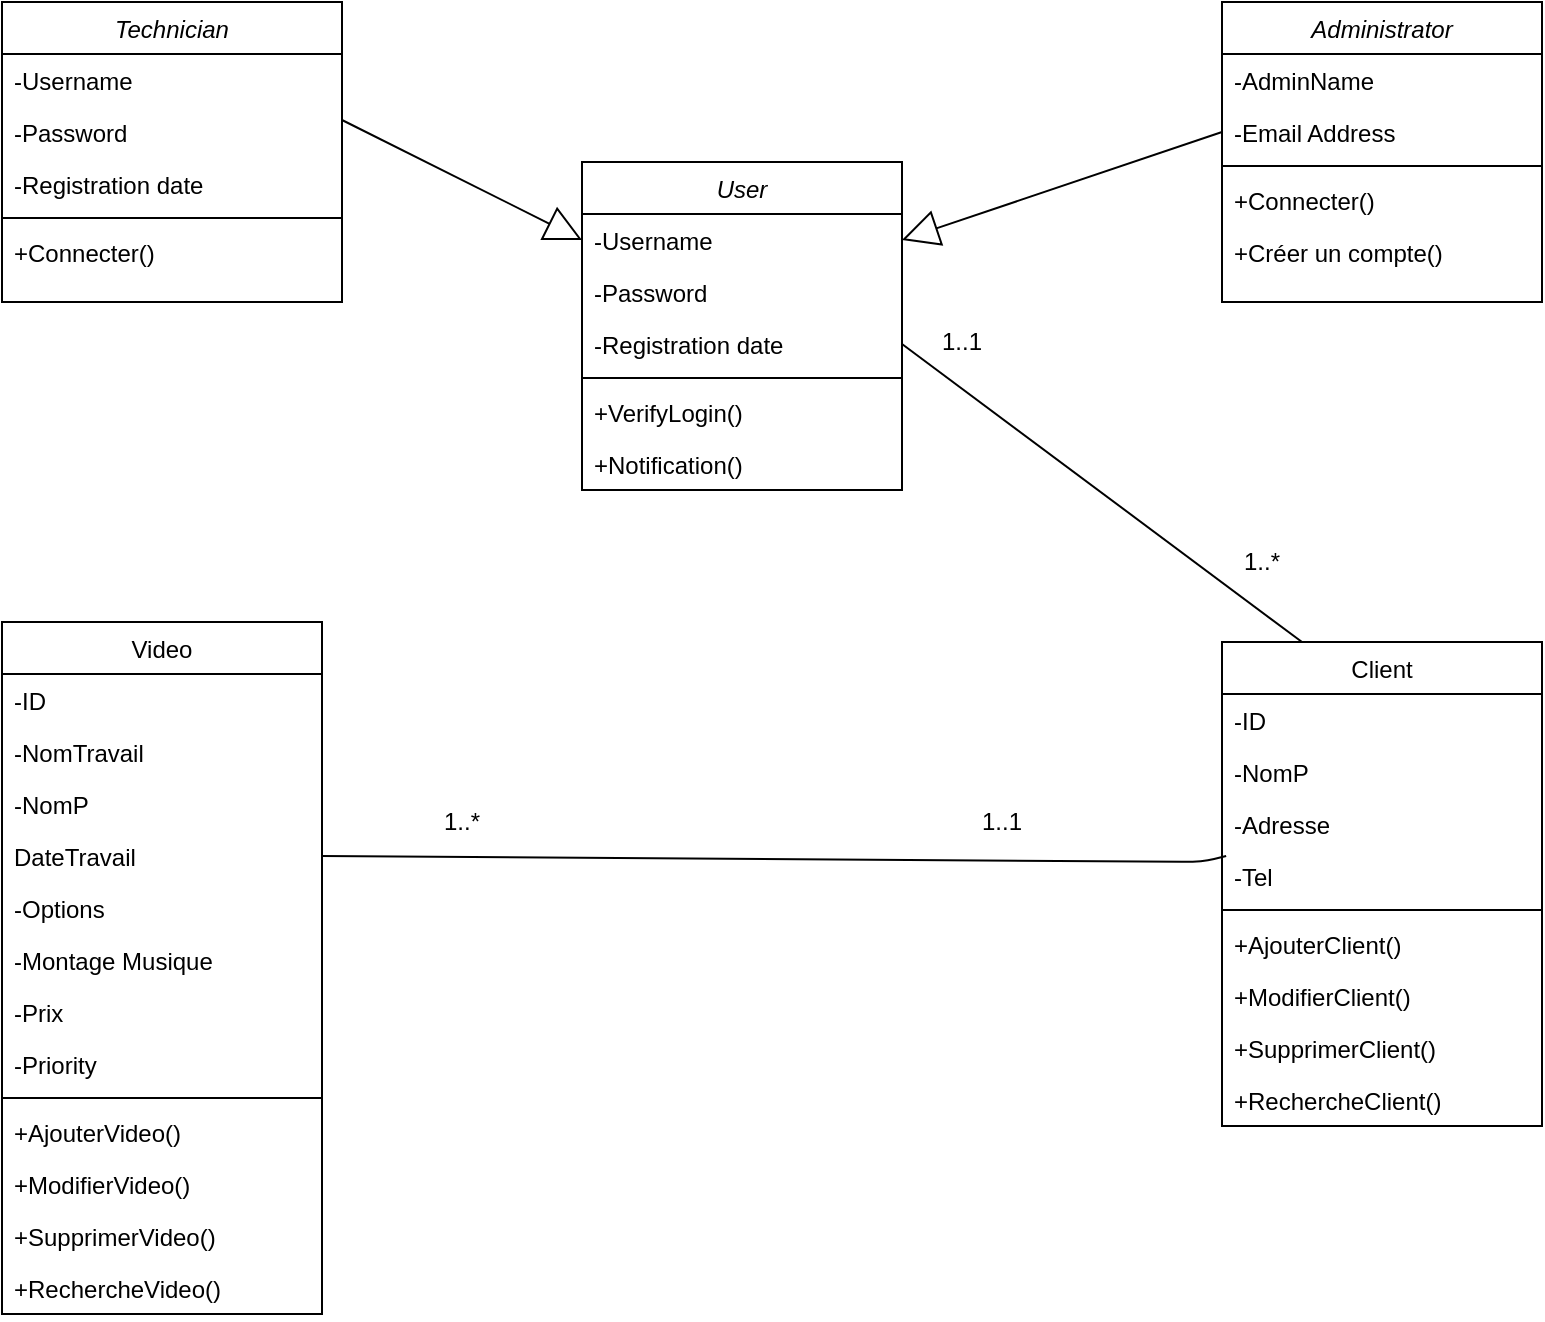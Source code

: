 <mxfile version="13.9.9" type="device"><diagram id="C5RBs43oDa-KdzZeNtuy" name="Page-1"><mxGraphModel dx="1086" dy="798" grid="1" gridSize="10" guides="1" tooltips="1" connect="1" arrows="1" fold="1" page="1" pageScale="1" pageWidth="827" pageHeight="1169" math="0" shadow="0"><root><mxCell id="WIyWlLk6GJQsqaUBKTNV-0"/><mxCell id="WIyWlLk6GJQsqaUBKTNV-1" parent="WIyWlLk6GJQsqaUBKTNV-0"/><mxCell id="zkfFHV4jXpPFQw0GAbJ--0" value="User" style="swimlane;fontStyle=2;align=center;verticalAlign=top;childLayout=stackLayout;horizontal=1;startSize=26;horizontalStack=0;resizeParent=1;resizeLast=0;collapsible=1;marginBottom=0;rounded=0;shadow=0;strokeWidth=1;" parent="WIyWlLk6GJQsqaUBKTNV-1" vertex="1"><mxGeometry x="320" y="120" width="160" height="164" as="geometry"><mxRectangle x="230" y="140" width="160" height="26" as="alternateBounds"/></mxGeometry></mxCell><mxCell id="zkfFHV4jXpPFQw0GAbJ--1" value="-Username" style="text;align=left;verticalAlign=top;spacingLeft=4;spacingRight=4;overflow=hidden;rotatable=0;points=[[0,0.5],[1,0.5]];portConstraint=eastwest;" parent="zkfFHV4jXpPFQw0GAbJ--0" vertex="1"><mxGeometry y="26" width="160" height="26" as="geometry"/></mxCell><mxCell id="zkfFHV4jXpPFQw0GAbJ--2" value="-Password" style="text;align=left;verticalAlign=top;spacingLeft=4;spacingRight=4;overflow=hidden;rotatable=0;points=[[0,0.5],[1,0.5]];portConstraint=eastwest;rounded=0;shadow=0;html=0;" parent="zkfFHV4jXpPFQw0GAbJ--0" vertex="1"><mxGeometry y="52" width="160" height="26" as="geometry"/></mxCell><mxCell id="1iL_WoY3xz66TXyTYjib-0" value="-Registration date" style="text;align=left;verticalAlign=top;spacingLeft=4;spacingRight=4;overflow=hidden;rotatable=0;points=[[0,0.5],[1,0.5]];portConstraint=eastwest;rounded=0;shadow=0;html=0;" parent="zkfFHV4jXpPFQw0GAbJ--0" vertex="1"><mxGeometry y="78" width="160" height="26" as="geometry"/></mxCell><mxCell id="zkfFHV4jXpPFQw0GAbJ--4" value="" style="line;html=1;strokeWidth=1;align=left;verticalAlign=middle;spacingTop=-1;spacingLeft=3;spacingRight=3;rotatable=0;labelPosition=right;points=[];portConstraint=eastwest;" parent="zkfFHV4jXpPFQw0GAbJ--0" vertex="1"><mxGeometry y="104" width="160" height="8" as="geometry"/></mxCell><mxCell id="1iL_WoY3xz66TXyTYjib-3" value="+VerifyLogin()" style="text;align=left;verticalAlign=top;spacingLeft=4;spacingRight=4;overflow=hidden;rotatable=0;points=[[0,0.5],[1,0.5]];portConstraint=eastwest;" parent="zkfFHV4jXpPFQw0GAbJ--0" vertex="1"><mxGeometry y="112" width="160" height="26" as="geometry"/></mxCell><mxCell id="pfB25bDoZ7K5z2gWdOhl-5" value="+Notification()" style="text;align=left;verticalAlign=top;spacingLeft=4;spacingRight=4;overflow=hidden;rotatable=0;points=[[0,0.5],[1,0.5]];portConstraint=eastwest;" parent="zkfFHV4jXpPFQw0GAbJ--0" vertex="1"><mxGeometry y="138" width="160" height="26" as="geometry"/></mxCell><mxCell id="zkfFHV4jXpPFQw0GAbJ--17" value="Client" style="swimlane;fontStyle=0;align=center;verticalAlign=top;childLayout=stackLayout;horizontal=1;startSize=26;horizontalStack=0;resizeParent=1;resizeLast=0;collapsible=1;marginBottom=0;rounded=0;shadow=0;strokeWidth=1;" parent="WIyWlLk6GJQsqaUBKTNV-1" vertex="1"><mxGeometry x="640" y="360" width="160" height="242" as="geometry"><mxRectangle x="550" y="140" width="160" height="26" as="alternateBounds"/></mxGeometry></mxCell><mxCell id="E_Q9ronBCbusHW5V8z51-15" value="-ID" style="text;align=left;verticalAlign=top;spacingLeft=4;spacingRight=4;overflow=hidden;rotatable=0;points=[[0,0.5],[1,0.5]];portConstraint=eastwest;rounded=0;shadow=0;html=0;" parent="zkfFHV4jXpPFQw0GAbJ--17" vertex="1"><mxGeometry y="26" width="160" height="26" as="geometry"/></mxCell><mxCell id="zkfFHV4jXpPFQw0GAbJ--18" value="-NomP" style="text;align=left;verticalAlign=top;spacingLeft=4;spacingRight=4;overflow=hidden;rotatable=0;points=[[0,0.5],[1,0.5]];portConstraint=eastwest;" parent="zkfFHV4jXpPFQw0GAbJ--17" vertex="1"><mxGeometry y="52" width="160" height="26" as="geometry"/></mxCell><mxCell id="zkfFHV4jXpPFQw0GAbJ--19" value="-Adresse" style="text;align=left;verticalAlign=top;spacingLeft=4;spacingRight=4;overflow=hidden;rotatable=0;points=[[0,0.5],[1,0.5]];portConstraint=eastwest;rounded=0;shadow=0;html=0;" parent="zkfFHV4jXpPFQw0GAbJ--17" vertex="1"><mxGeometry y="78" width="160" height="26" as="geometry"/></mxCell><mxCell id="zkfFHV4jXpPFQw0GAbJ--20" value="-Tel" style="text;align=left;verticalAlign=top;spacingLeft=4;spacingRight=4;overflow=hidden;rotatable=0;points=[[0,0.5],[1,0.5]];portConstraint=eastwest;rounded=0;shadow=0;html=0;" parent="zkfFHV4jXpPFQw0GAbJ--17" vertex="1"><mxGeometry y="104" width="160" height="26" as="geometry"/></mxCell><mxCell id="zkfFHV4jXpPFQw0GAbJ--23" value="" style="line;html=1;strokeWidth=1;align=left;verticalAlign=middle;spacingTop=-1;spacingLeft=3;spacingRight=3;rotatable=0;labelPosition=right;points=[];portConstraint=eastwest;" parent="zkfFHV4jXpPFQw0GAbJ--17" vertex="1"><mxGeometry y="130" width="160" height="8" as="geometry"/></mxCell><mxCell id="zkfFHV4jXpPFQw0GAbJ--24" value="+AjouterClient()" style="text;align=left;verticalAlign=top;spacingLeft=4;spacingRight=4;overflow=hidden;rotatable=0;points=[[0,0.5],[1,0.5]];portConstraint=eastwest;" parent="zkfFHV4jXpPFQw0GAbJ--17" vertex="1"><mxGeometry y="138" width="160" height="26" as="geometry"/></mxCell><mxCell id="zkfFHV4jXpPFQw0GAbJ--25" value="+ModifierClient()" style="text;align=left;verticalAlign=top;spacingLeft=4;spacingRight=4;overflow=hidden;rotatable=0;points=[[0,0.5],[1,0.5]];portConstraint=eastwest;" parent="zkfFHV4jXpPFQw0GAbJ--17" vertex="1"><mxGeometry y="164" width="160" height="26" as="geometry"/></mxCell><mxCell id="E_Q9ronBCbusHW5V8z51-0" value="+SupprimerClient()" style="text;align=left;verticalAlign=top;spacingLeft=4;spacingRight=4;overflow=hidden;rotatable=0;points=[[0,0.5],[1,0.5]];portConstraint=eastwest;" parent="zkfFHV4jXpPFQw0GAbJ--17" vertex="1"><mxGeometry y="190" width="160" height="26" as="geometry"/></mxCell><mxCell id="E_Q9ronBCbusHW5V8z51-1" value="+RechercheClient()" style="text;align=left;verticalAlign=top;spacingLeft=4;spacingRight=4;overflow=hidden;rotatable=0;points=[[0,0.5],[1,0.5]];portConstraint=eastwest;" parent="zkfFHV4jXpPFQw0GAbJ--17" vertex="1"><mxGeometry y="216" width="160" height="26" as="geometry"/></mxCell><mxCell id="E_Q9ronBCbusHW5V8z51-2" value="Video&#10;" style="swimlane;fontStyle=0;align=center;verticalAlign=top;childLayout=stackLayout;horizontal=1;startSize=26;horizontalStack=0;resizeParent=1;resizeLast=0;collapsible=1;marginBottom=0;rounded=0;shadow=0;strokeWidth=1;" parent="WIyWlLk6GJQsqaUBKTNV-1" vertex="1"><mxGeometry x="30" y="350" width="160" height="346" as="geometry"><mxRectangle x="550" y="140" width="160" height="26" as="alternateBounds"/></mxGeometry></mxCell><mxCell id="E_Q9ronBCbusHW5V8z51-16" value="-ID" style="text;align=left;verticalAlign=top;spacingLeft=4;spacingRight=4;overflow=hidden;rotatable=0;points=[[0,0.5],[1,0.5]];portConstraint=eastwest;rounded=0;shadow=0;html=0;" parent="E_Q9ronBCbusHW5V8z51-2" vertex="1"><mxGeometry y="26" width="160" height="26" as="geometry"/></mxCell><mxCell id="E_Q9ronBCbusHW5V8z51-3" value="-NomTravail" style="text;align=left;verticalAlign=top;spacingLeft=4;spacingRight=4;overflow=hidden;rotatable=0;points=[[0,0.5],[1,0.5]];portConstraint=eastwest;" parent="E_Q9ronBCbusHW5V8z51-2" vertex="1"><mxGeometry y="52" width="160" height="26" as="geometry"/></mxCell><mxCell id="E_Q9ronBCbusHW5V8z51-4" value="-NomP" style="text;align=left;verticalAlign=top;spacingLeft=4;spacingRight=4;overflow=hidden;rotatable=0;points=[[0,0.5],[1,0.5]];portConstraint=eastwest;rounded=0;shadow=0;html=0;" parent="E_Q9ronBCbusHW5V8z51-2" vertex="1"><mxGeometry y="78" width="160" height="26" as="geometry"/></mxCell><mxCell id="E_Q9ronBCbusHW5V8z51-5" value="DateTravail" style="text;align=left;verticalAlign=top;spacingLeft=4;spacingRight=4;overflow=hidden;rotatable=0;points=[[0,0.5],[1,0.5]];portConstraint=eastwest;rounded=0;shadow=0;html=0;" parent="E_Q9ronBCbusHW5V8z51-2" vertex="1"><mxGeometry y="104" width="160" height="26" as="geometry"/></mxCell><mxCell id="E_Q9ronBCbusHW5V8z51-11" value="-Options" style="text;align=left;verticalAlign=top;spacingLeft=4;spacingRight=4;overflow=hidden;rotatable=0;points=[[0,0.5],[1,0.5]];portConstraint=eastwest;rounded=0;shadow=0;html=0;" parent="E_Q9ronBCbusHW5V8z51-2" vertex="1"><mxGeometry y="130" width="160" height="26" as="geometry"/></mxCell><mxCell id="E_Q9ronBCbusHW5V8z51-13" value="-Montage Musique" style="text;align=left;verticalAlign=top;spacingLeft=4;spacingRight=4;overflow=hidden;rotatable=0;points=[[0,0.5],[1,0.5]];portConstraint=eastwest;rounded=0;shadow=0;html=0;" parent="E_Q9ronBCbusHW5V8z51-2" vertex="1"><mxGeometry y="156" width="160" height="26" as="geometry"/></mxCell><mxCell id="E_Q9ronBCbusHW5V8z51-12" value="-Prix" style="text;align=left;verticalAlign=top;spacingLeft=4;spacingRight=4;overflow=hidden;rotatable=0;points=[[0,0.5],[1,0.5]];portConstraint=eastwest;rounded=0;shadow=0;html=0;" parent="E_Q9ronBCbusHW5V8z51-2" vertex="1"><mxGeometry y="182" width="160" height="26" as="geometry"/></mxCell><mxCell id="E_Q9ronBCbusHW5V8z51-14" value="-Priority" style="text;align=left;verticalAlign=top;spacingLeft=4;spacingRight=4;overflow=hidden;rotatable=0;points=[[0,0.5],[1,0.5]];portConstraint=eastwest;rounded=0;shadow=0;html=0;" parent="E_Q9ronBCbusHW5V8z51-2" vertex="1"><mxGeometry y="208" width="160" height="26" as="geometry"/></mxCell><mxCell id="E_Q9ronBCbusHW5V8z51-6" value="" style="line;html=1;strokeWidth=1;align=left;verticalAlign=middle;spacingTop=-1;spacingLeft=3;spacingRight=3;rotatable=0;labelPosition=right;points=[];portConstraint=eastwest;" parent="E_Q9ronBCbusHW5V8z51-2" vertex="1"><mxGeometry y="234" width="160" height="8" as="geometry"/></mxCell><mxCell id="E_Q9ronBCbusHW5V8z51-7" value="+AjouterVideo()" style="text;align=left;verticalAlign=top;spacingLeft=4;spacingRight=4;overflow=hidden;rotatable=0;points=[[0,0.5],[1,0.5]];portConstraint=eastwest;" parent="E_Q9ronBCbusHW5V8z51-2" vertex="1"><mxGeometry y="242" width="160" height="26" as="geometry"/></mxCell><mxCell id="E_Q9ronBCbusHW5V8z51-8" value="+ModifierVideo()" style="text;align=left;verticalAlign=top;spacingLeft=4;spacingRight=4;overflow=hidden;rotatable=0;points=[[0,0.5],[1,0.5]];portConstraint=eastwest;" parent="E_Q9ronBCbusHW5V8z51-2" vertex="1"><mxGeometry y="268" width="160" height="26" as="geometry"/></mxCell><mxCell id="E_Q9ronBCbusHW5V8z51-9" value="+SupprimerVideo()" style="text;align=left;verticalAlign=top;spacingLeft=4;spacingRight=4;overflow=hidden;rotatable=0;points=[[0,0.5],[1,0.5]];portConstraint=eastwest;" parent="E_Q9ronBCbusHW5V8z51-2" vertex="1"><mxGeometry y="294" width="160" height="26" as="geometry"/></mxCell><mxCell id="E_Q9ronBCbusHW5V8z51-10" value="+RechercheVideo()" style="text;align=left;verticalAlign=top;spacingLeft=4;spacingRight=4;overflow=hidden;rotatable=0;points=[[0,0.5],[1,0.5]];portConstraint=eastwest;" parent="E_Q9ronBCbusHW5V8z51-2" vertex="1"><mxGeometry y="320" width="160" height="26" as="geometry"/></mxCell><mxCell id="E_Q9ronBCbusHW5V8z51-21" value="1..1" style="text;html=1;strokeColor=none;fillColor=none;align=center;verticalAlign=middle;whiteSpace=wrap;rounded=0;" parent="WIyWlLk6GJQsqaUBKTNV-1" vertex="1"><mxGeometry x="490" y="200" width="40" height="20" as="geometry"/></mxCell><mxCell id="E_Q9ronBCbusHW5V8z51-22" value="1..*" style="text;html=1;strokeColor=none;fillColor=none;align=center;verticalAlign=middle;whiteSpace=wrap;rounded=0;" parent="WIyWlLk6GJQsqaUBKTNV-1" vertex="1"><mxGeometry x="640" y="310" width="40" height="20" as="geometry"/></mxCell><mxCell id="E_Q9ronBCbusHW5V8z51-24" value="1..*" style="text;html=1;strokeColor=none;fillColor=none;align=center;verticalAlign=middle;whiteSpace=wrap;rounded=0;" parent="WIyWlLk6GJQsqaUBKTNV-1" vertex="1"><mxGeometry x="240" y="440" width="40" height="20" as="geometry"/></mxCell><mxCell id="E_Q9ronBCbusHW5V8z51-25" value="1..1" style="text;html=1;strokeColor=none;fillColor=none;align=center;verticalAlign=middle;whiteSpace=wrap;rounded=0;" parent="WIyWlLk6GJQsqaUBKTNV-1" vertex="1"><mxGeometry x="510" y="440" width="40" height="20" as="geometry"/></mxCell><mxCell id="1iL_WoY3xz66TXyTYjib-6" value="" style="endArrow=none;html=1;entryX=0.013;entryY=0.115;entryDx=0;entryDy=0;entryPerimeter=0;exitX=1;exitY=0.5;exitDx=0;exitDy=0;" parent="WIyWlLk6GJQsqaUBKTNV-1" source="E_Q9ronBCbusHW5V8z51-5" target="zkfFHV4jXpPFQw0GAbJ--20" edge="1"><mxGeometry width="50" height="50" relative="1" as="geometry"><mxPoint x="400" y="490" as="sourcePoint"/><mxPoint x="450" y="440" as="targetPoint"/><Array as="points"><mxPoint x="630" y="470"/></Array></mxGeometry></mxCell><mxCell id="1iL_WoY3xz66TXyTYjib-7" value="" style="endArrow=none;html=1;entryX=1;entryY=0.5;entryDx=0;entryDy=0;exitX=0.25;exitY=0;exitDx=0;exitDy=0;" parent="WIyWlLk6GJQsqaUBKTNV-1" source="zkfFHV4jXpPFQw0GAbJ--17" target="1iL_WoY3xz66TXyTYjib-0" edge="1"><mxGeometry width="50" height="50" relative="1" as="geometry"><mxPoint x="450" y="420" as="sourcePoint"/><mxPoint x="500" y="370" as="targetPoint"/></mxGeometry></mxCell><mxCell id="hnqeosA3mU4ll-A2Y0Kv-0" value="Administrator" style="swimlane;fontStyle=2;align=center;verticalAlign=top;childLayout=stackLayout;horizontal=1;startSize=26;horizontalStack=0;resizeParent=1;resizeLast=0;collapsible=1;marginBottom=0;rounded=0;shadow=0;strokeWidth=1;" parent="WIyWlLk6GJQsqaUBKTNV-1" vertex="1"><mxGeometry x="640" y="40" width="160" height="150" as="geometry"><mxRectangle x="230" y="140" width="160" height="26" as="alternateBounds"/></mxGeometry></mxCell><mxCell id="hnqeosA3mU4ll-A2Y0Kv-1" value="-AdminName" style="text;align=left;verticalAlign=top;spacingLeft=4;spacingRight=4;overflow=hidden;rotatable=0;points=[[0,0.5],[1,0.5]];portConstraint=eastwest;" parent="hnqeosA3mU4ll-A2Y0Kv-0" vertex="1"><mxGeometry y="26" width="160" height="26" as="geometry"/></mxCell><mxCell id="hnqeosA3mU4ll-A2Y0Kv-3" value="-Email Address" style="text;align=left;verticalAlign=top;spacingLeft=4;spacingRight=4;overflow=hidden;rotatable=0;points=[[0,0.5],[1,0.5]];portConstraint=eastwest;rounded=0;shadow=0;html=0;" parent="hnqeosA3mU4ll-A2Y0Kv-0" vertex="1"><mxGeometry y="52" width="160" height="26" as="geometry"/></mxCell><mxCell id="hnqeosA3mU4ll-A2Y0Kv-5" value="" style="line;html=1;strokeWidth=1;align=left;verticalAlign=middle;spacingTop=-1;spacingLeft=3;spacingRight=3;rotatable=0;labelPosition=right;points=[];portConstraint=eastwest;" parent="hnqeosA3mU4ll-A2Y0Kv-0" vertex="1"><mxGeometry y="78" width="160" height="8" as="geometry"/></mxCell><mxCell id="hnqeosA3mU4ll-A2Y0Kv-6" value="+Connecter()" style="text;align=left;verticalAlign=top;spacingLeft=4;spacingRight=4;overflow=hidden;rotatable=0;points=[[0,0.5],[1,0.5]];portConstraint=eastwest;" parent="hnqeosA3mU4ll-A2Y0Kv-0" vertex="1"><mxGeometry y="86" width="160" height="26" as="geometry"/></mxCell><mxCell id="hnqeosA3mU4ll-A2Y0Kv-7" value="+Créer un compte()" style="text;align=left;verticalAlign=top;spacingLeft=4;spacingRight=4;overflow=hidden;rotatable=0;points=[[0,0.5],[1,0.5]];portConstraint=eastwest;" parent="hnqeosA3mU4ll-A2Y0Kv-0" vertex="1"><mxGeometry y="112" width="160" height="26" as="geometry"/></mxCell><mxCell id="hnqeosA3mU4ll-A2Y0Kv-9" value="Technician" style="swimlane;fontStyle=2;align=center;verticalAlign=top;childLayout=stackLayout;horizontal=1;startSize=26;horizontalStack=0;resizeParent=1;resizeLast=0;collapsible=1;marginBottom=0;rounded=0;shadow=0;strokeWidth=1;" parent="WIyWlLk6GJQsqaUBKTNV-1" vertex="1"><mxGeometry x="30" y="40" width="170" height="150" as="geometry"><mxRectangle x="230" y="140" width="160" height="26" as="alternateBounds"/></mxGeometry></mxCell><mxCell id="hnqeosA3mU4ll-A2Y0Kv-10" value="-Username" style="text;align=left;verticalAlign=top;spacingLeft=4;spacingRight=4;overflow=hidden;rotatable=0;points=[[0,0.5],[1,0.5]];portConstraint=eastwest;" parent="hnqeosA3mU4ll-A2Y0Kv-9" vertex="1"><mxGeometry y="26" width="170" height="26" as="geometry"/></mxCell><mxCell id="hnqeosA3mU4ll-A2Y0Kv-11" value="-Password" style="text;align=left;verticalAlign=top;spacingLeft=4;spacingRight=4;overflow=hidden;rotatable=0;points=[[0,0.5],[1,0.5]];portConstraint=eastwest;rounded=0;shadow=0;html=0;" parent="hnqeosA3mU4ll-A2Y0Kv-9" vertex="1"><mxGeometry y="52" width="170" height="26" as="geometry"/></mxCell><mxCell id="hnqeosA3mU4ll-A2Y0Kv-12" value="-Registration date" style="text;align=left;verticalAlign=top;spacingLeft=4;spacingRight=4;overflow=hidden;rotatable=0;points=[[0,0.5],[1,0.5]];portConstraint=eastwest;rounded=0;shadow=0;html=0;" parent="hnqeosA3mU4ll-A2Y0Kv-9" vertex="1"><mxGeometry y="78" width="170" height="26" as="geometry"/></mxCell><mxCell id="hnqeosA3mU4ll-A2Y0Kv-13" value="" style="line;html=1;strokeWidth=1;align=left;verticalAlign=middle;spacingTop=-1;spacingLeft=3;spacingRight=3;rotatable=0;labelPosition=right;points=[];portConstraint=eastwest;" parent="hnqeosA3mU4ll-A2Y0Kv-9" vertex="1"><mxGeometry y="104" width="170" height="8" as="geometry"/></mxCell><mxCell id="hnqeosA3mU4ll-A2Y0Kv-14" value="+Connecter()" style="text;align=left;verticalAlign=top;spacingLeft=4;spacingRight=4;overflow=hidden;rotatable=0;points=[[0,0.5],[1,0.5]];portConstraint=eastwest;" parent="hnqeosA3mU4ll-A2Y0Kv-9" vertex="1"><mxGeometry y="112" width="170" height="26" as="geometry"/></mxCell><mxCell id="pfB25bDoZ7K5z2gWdOhl-0" value="" style="endArrow=block;endSize=16;endFill=0;html=1;exitX=0;exitY=0.5;exitDx=0;exitDy=0;entryX=1;entryY=0.5;entryDx=0;entryDy=0;" parent="WIyWlLk6GJQsqaUBKTNV-1" source="hnqeosA3mU4ll-A2Y0Kv-3" target="zkfFHV4jXpPFQw0GAbJ--1" edge="1"><mxGeometry x="0.125" width="160" relative="1" as="geometry"><mxPoint x="560" y="230" as="sourcePoint"/><mxPoint x="720" y="230" as="targetPoint"/><mxPoint as="offset"/></mxGeometry></mxCell><mxCell id="pfB25bDoZ7K5z2gWdOhl-2" value="" style="endArrow=block;endSize=16;endFill=0;html=1;exitX=1;exitY=0.269;exitDx=0;exitDy=0;entryX=0;entryY=0.5;entryDx=0;entryDy=0;exitPerimeter=0;" parent="WIyWlLk6GJQsqaUBKTNV-1" source="hnqeosA3mU4ll-A2Y0Kv-11" target="zkfFHV4jXpPFQw0GAbJ--1" edge="1"><mxGeometry x="0.125" width="160" relative="1" as="geometry"><mxPoint x="640" y="105" as="sourcePoint"/><mxPoint x="492.08" y="151.95" as="targetPoint"/><mxPoint as="offset"/></mxGeometry></mxCell></root></mxGraphModel></diagram></mxfile>